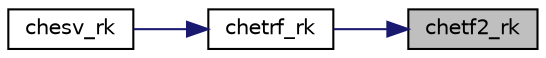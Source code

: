 digraph "chetf2_rk"
{
 // LATEX_PDF_SIZE
  edge [fontname="Helvetica",fontsize="10",labelfontname="Helvetica",labelfontsize="10"];
  node [fontname="Helvetica",fontsize="10",shape=record];
  rankdir="RL";
  Node1 [label="chetf2_rk",height=0.2,width=0.4,color="black", fillcolor="grey75", style="filled", fontcolor="black",tooltip="CHETF2_RK computes the factorization of a complex Hermitian indefinite matrix using the bounded Bunch..."];
  Node1 -> Node2 [dir="back",color="midnightblue",fontsize="10",style="solid",fontname="Helvetica"];
  Node2 [label="chetrf_rk",height=0.2,width=0.4,color="black", fillcolor="white", style="filled",URL="$chetrf__rk_8f.html#a48fd03214647388f771bb39ed7b14e21",tooltip="CHETRF_RK computes the factorization of a complex Hermitian indefinite matrix using the bounded Bunch..."];
  Node2 -> Node3 [dir="back",color="midnightblue",fontsize="10",style="solid",fontname="Helvetica"];
  Node3 [label="chesv_rk",height=0.2,width=0.4,color="black", fillcolor="white", style="filled",URL="$chesv__rk_8f.html#a4c2a4eceb9e7f2e5068c3ec3c14a9e88",tooltip="CHESV_RK computes the solution to system of linear equations A * X = B for SY matrices"];
}
